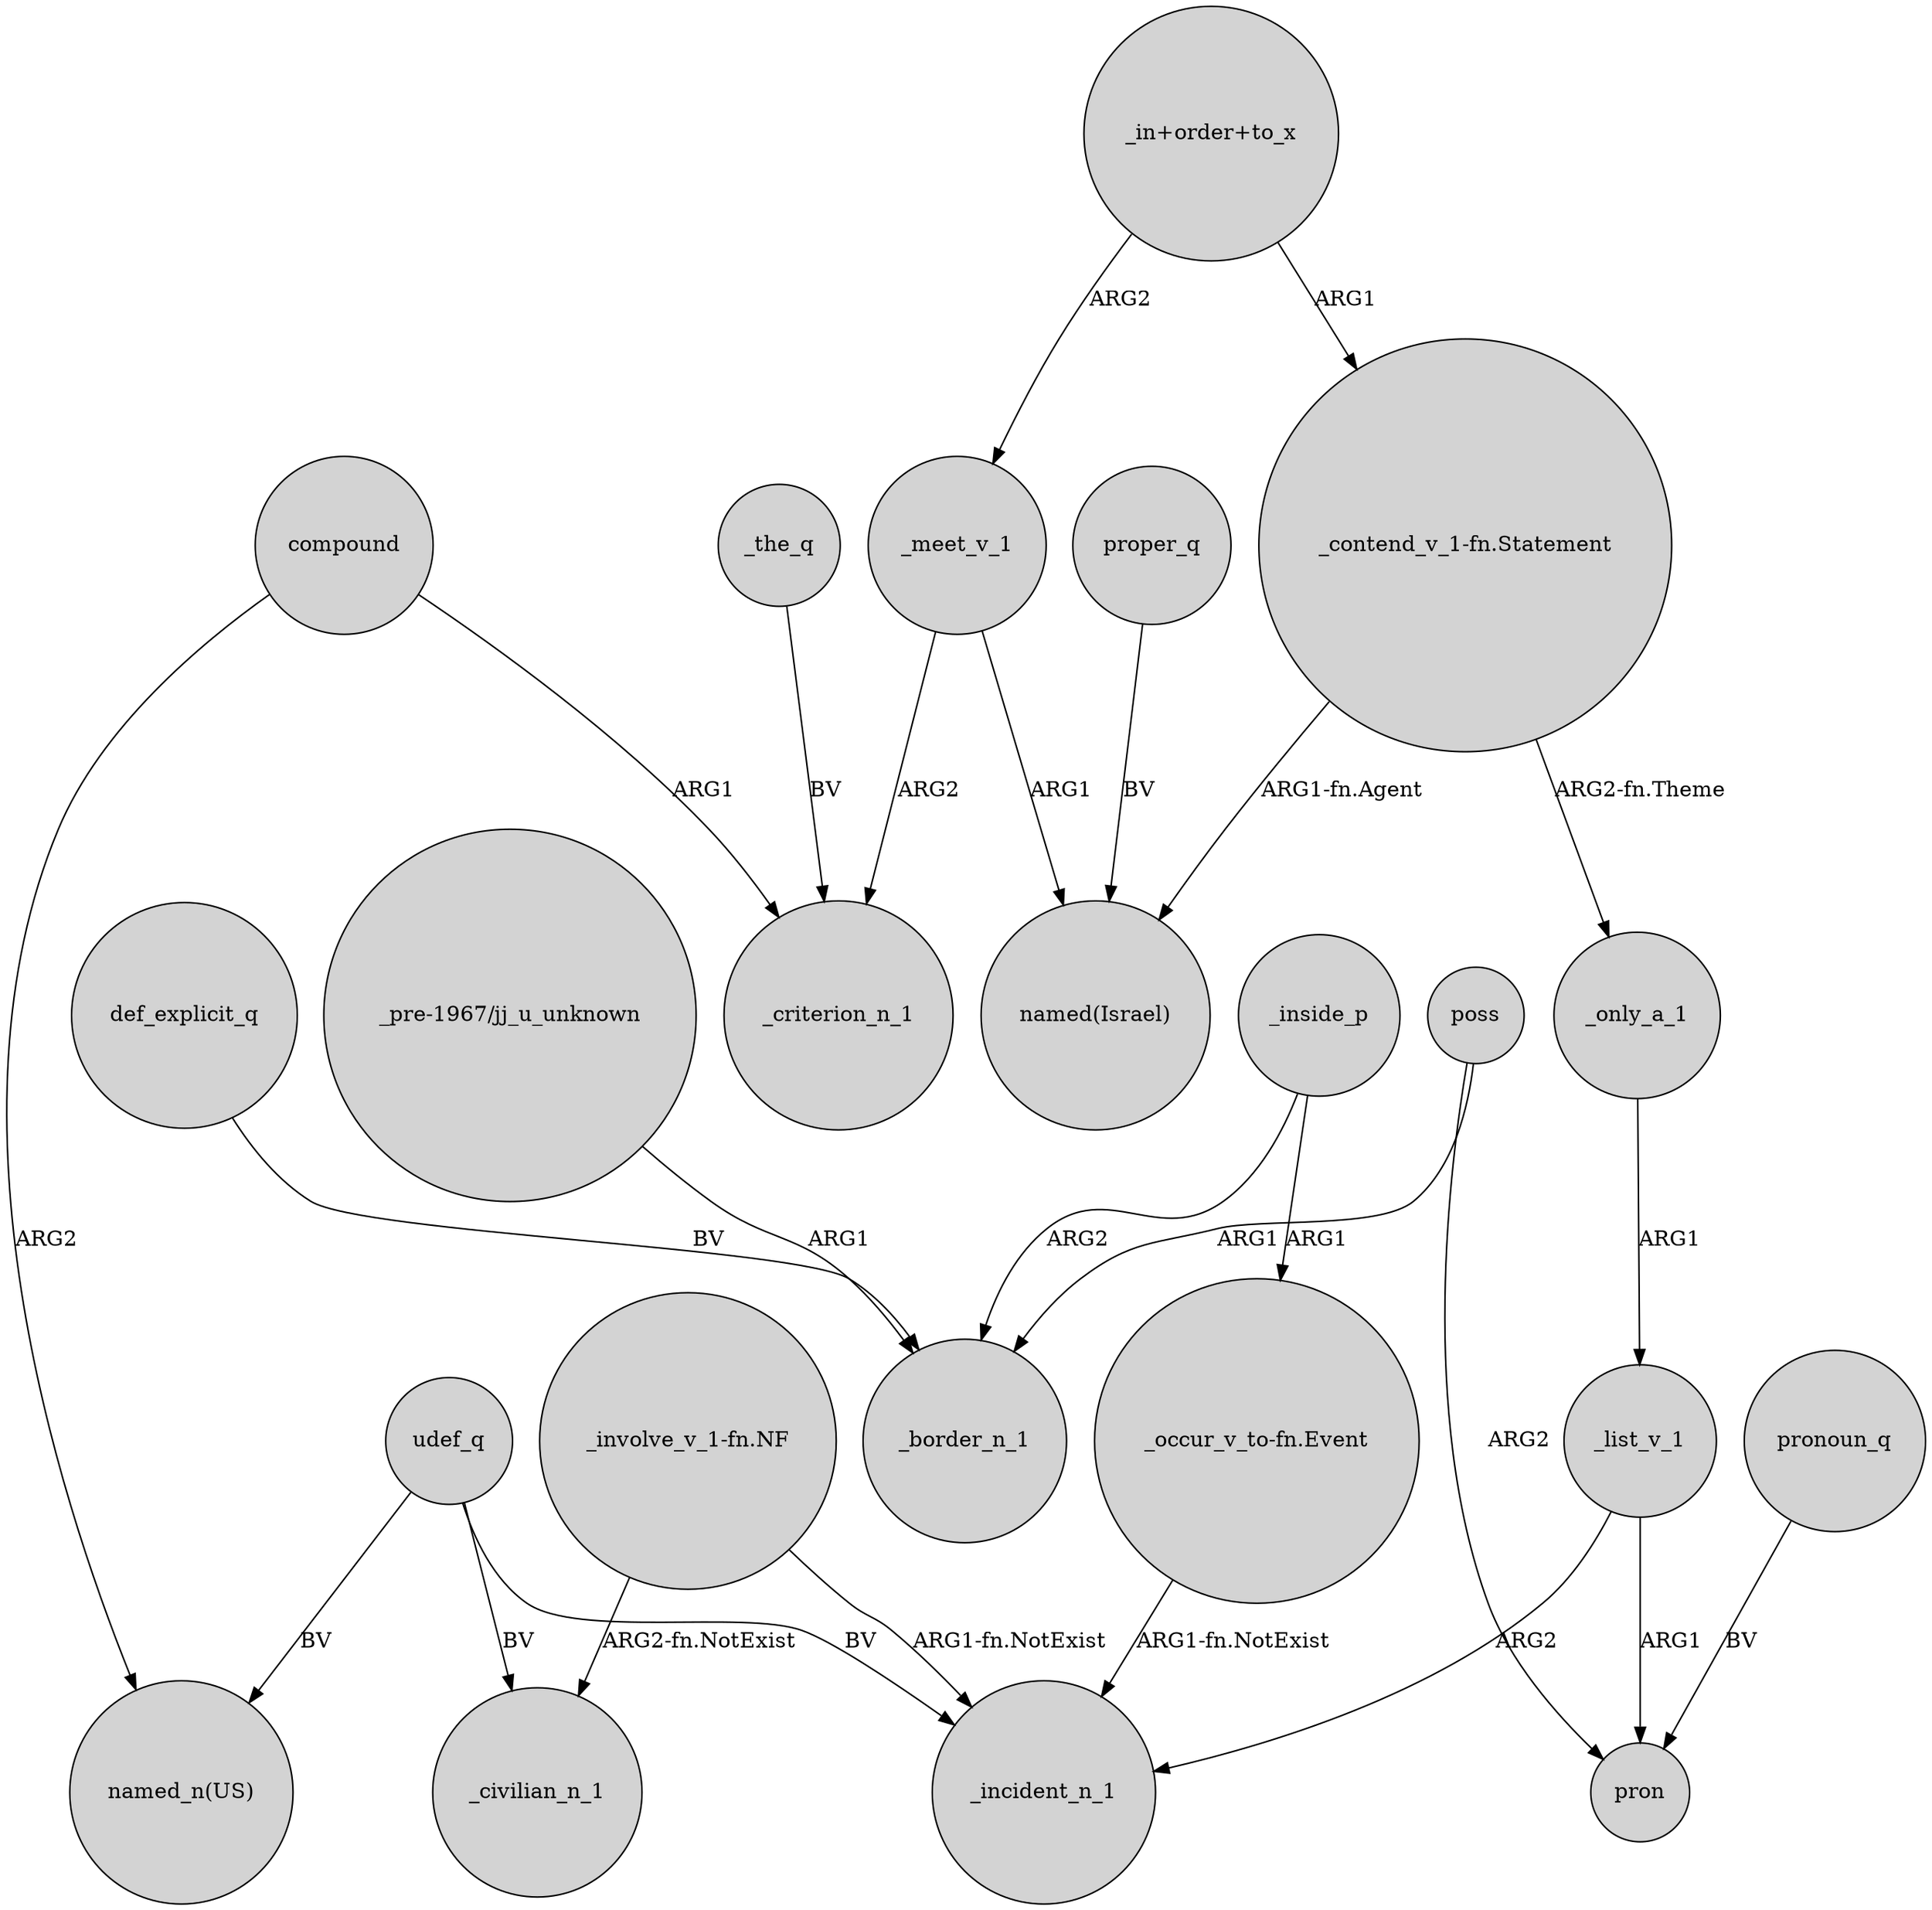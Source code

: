 digraph {
	node [shape=circle style=filled]
	udef_q -> _incident_n_1 [label=BV]
	_meet_v_1 -> _criterion_n_1 [label=ARG2]
	"_in+order+to_x" -> _meet_v_1 [label=ARG2]
	udef_q -> "named_n(US)" [label=BV]
	poss -> pron [label=ARG2]
	udef_q -> _civilian_n_1 [label=BV]
	"_contend_v_1-fn.Statement" -> "named(Israel)" [label="ARG1-fn.Agent"]
	_inside_p -> "_occur_v_to-fn.Event" [label=ARG1]
	compound -> "named_n(US)" [label=ARG2]
	"_occur_v_to-fn.Event" -> _incident_n_1 [label="ARG1-fn.NotExist"]
	compound -> _criterion_n_1 [label=ARG1]
	"_contend_v_1-fn.Statement" -> _only_a_1 [label="ARG2-fn.Theme"]
	pronoun_q -> pron [label=BV]
	_list_v_1 -> pron [label=ARG1]
	def_explicit_q -> _border_n_1 [label=BV]
	_list_v_1 -> _incident_n_1 [label=ARG2]
	poss -> _border_n_1 [label=ARG1]
	"_involve_v_1-fn.NF" -> _incident_n_1 [label="ARG1-fn.NotExist"]
	proper_q -> "named(Israel)" [label=BV]
	"_in+order+to_x" -> "_contend_v_1-fn.Statement" [label=ARG1]
	_only_a_1 -> _list_v_1 [label=ARG1]
	_the_q -> _criterion_n_1 [label=BV]
	"_involve_v_1-fn.NF" -> _civilian_n_1 [label="ARG2-fn.NotExist"]
	"_pre-1967/jj_u_unknown" -> _border_n_1 [label=ARG1]
	_inside_p -> _border_n_1 [label=ARG2]
	_meet_v_1 -> "named(Israel)" [label=ARG1]
}
